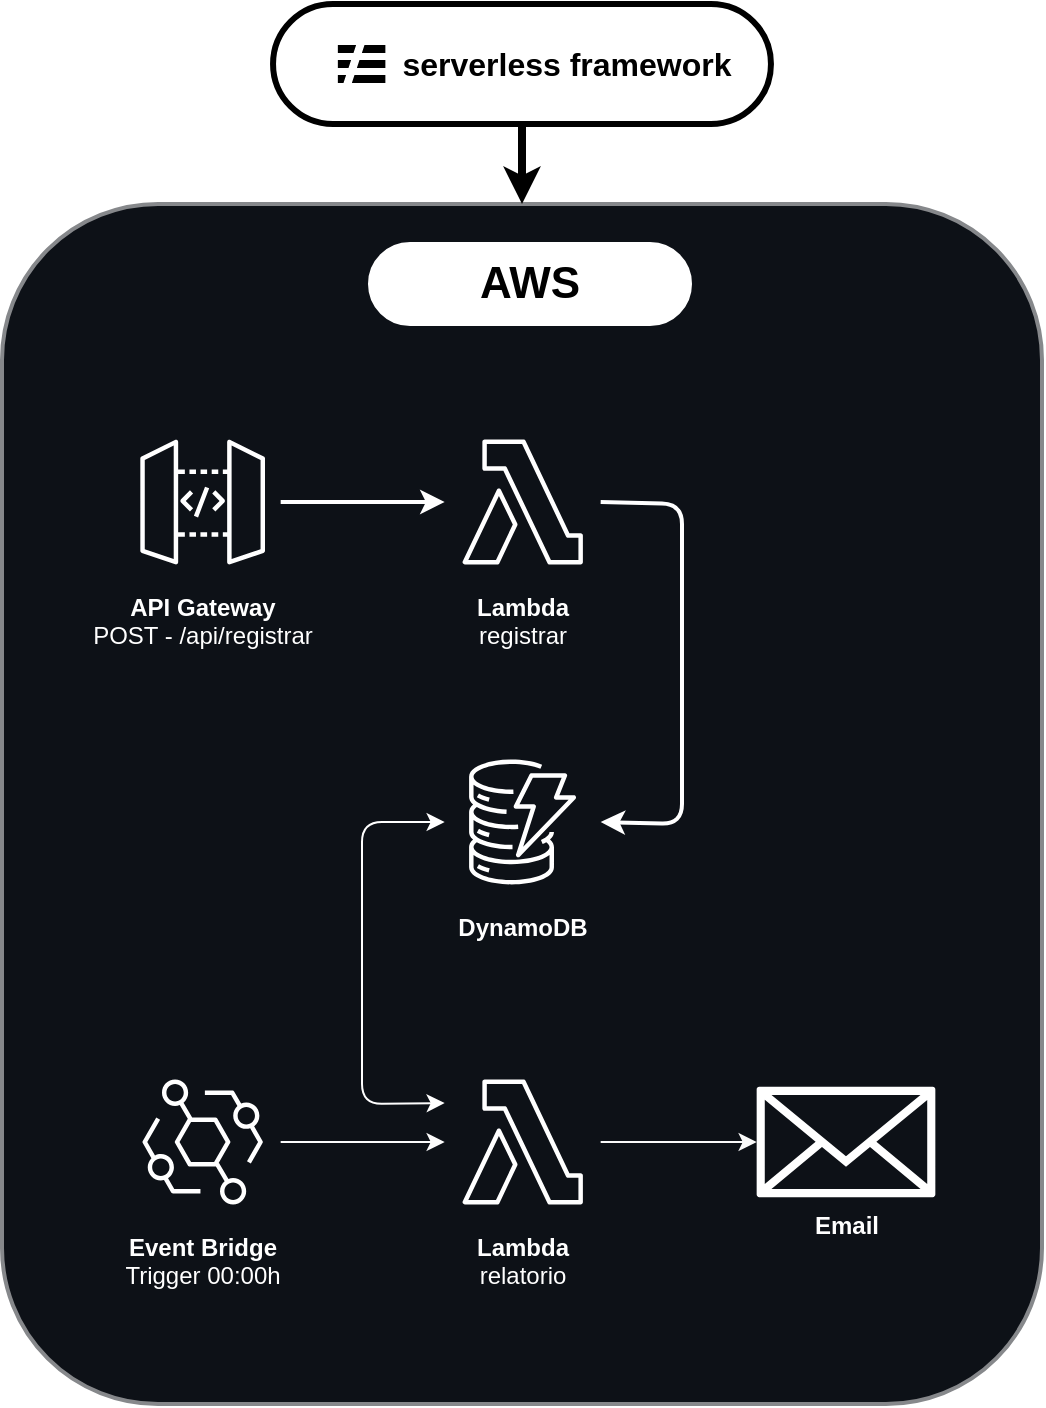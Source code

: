 <mxfile version="27.0.2">
  <diagram id="csUSxeKsKivqRxmgrVVa" name="Página-1">
    <mxGraphModel dx="2583" dy="1051" grid="1" gridSize="10" guides="1" tooltips="1" connect="1" arrows="1" fold="1" page="1" pageScale="1" pageWidth="827" pageHeight="1169" math="0" shadow="0">
      <root>
        <mxCell id="0" />
        <mxCell id="1" parent="0" />
        <mxCell id="18" value="" style="rounded=1;whiteSpace=wrap;html=1;movable=0;resizable=0;rotatable=0;deletable=0;editable=0;locked=1;connectable=0;strokeColor=#86888B;fillColor=#0D1117;strokeWidth=2;" parent="1" vertex="1">
          <mxGeometry x="200" y="200" width="520" height="600" as="geometry" />
        </mxCell>
        <mxCell id="4" value="&lt;b&gt;&lt;font style=&quot;color: rgb(255, 255, 255);&quot;&gt;DynamoDB&lt;/font&gt;&lt;/b&gt;" style="sketch=0;points=[[0,0,0],[0.25,0,0],[0.5,0,0],[0.75,0,0],[1,0,0],[0,1,0],[0.25,1,0],[0.5,1,0],[0.75,1,0],[1,1,0],[0,0.25,0],[0,0.5,0],[0,0.75,0],[1,0.25,0],[1,0.5,0],[1,0.75,0]];outlineConnect=0;dashed=0;verticalLabelPosition=bottom;verticalAlign=top;align=center;html=1;fontSize=12;fontStyle=0;aspect=fixed;shape=mxgraph.aws4.resourceIcon;resIcon=mxgraph.aws4.dynamodb;movable=0;resizable=0;rotatable=0;deletable=0;editable=0;locked=1;connectable=0;fillColor=none;strokeColor=#FFFFFF;" parent="1" vertex="1">
          <mxGeometry x="421.33" y="470" width="78" height="78" as="geometry" />
        </mxCell>
        <mxCell id="5" value="&lt;div&gt;&lt;b&gt;&lt;font style=&quot;color: rgb(255, 255, 255);&quot;&gt;Lambda&lt;/font&gt;&lt;/b&gt;&lt;/div&gt;&lt;font style=&quot;color: rgb(255, 255, 255);&quot;&gt;relatorio&lt;/font&gt;" style="sketch=0;points=[[0,0,0],[0.25,0,0],[0.5,0,0],[0.75,0,0],[1,0,0],[0,1,0],[0.25,1,0],[0.5,1,0],[0.75,1,0],[1,1,0],[0,0.25,0],[0,0.5,0],[0,0.75,0],[1,0.25,0],[1,0.5,0],[1,0.75,0]];outlineConnect=0;fontColor=#232F3E;fillColor=none;strokeColor=light-dark(#FFFFFF,#FFFFFF);dashed=0;verticalLabelPosition=bottom;verticalAlign=top;align=center;html=1;fontSize=12;fontStyle=0;aspect=fixed;shape=mxgraph.aws4.resourceIcon;resIcon=mxgraph.aws4.lambda;movable=0;resizable=0;rotatable=0;deletable=0;editable=0;locked=1;connectable=0;" parent="1" vertex="1">
          <mxGeometry x="421.33" y="630" width="78" height="78" as="geometry" />
        </mxCell>
        <mxCell id="6" value="&lt;b&gt;&lt;font style=&quot;color: rgb(255, 255, 255);&quot;&gt;Event Bridge&lt;/font&gt;&lt;/b&gt;&lt;div&gt;&lt;font style=&quot;color: rgb(255, 255, 255);&quot;&gt;Trigger 00:00h&lt;/font&gt;&lt;/div&gt;" style="sketch=0;points=[[0,0,0],[0.25,0,0],[0.5,0,0],[0.75,0,0],[1,0,0],[0,1,0],[0.25,1,0],[0.5,1,0],[0.75,1,0],[1,1,0],[0,0.25,0],[0,0.5,0],[0,0.75,0],[1,0.25,0],[1,0.5,0],[1,0.75,0]];outlineConnect=0;fontColor=#232F3E;fillColor=none;strokeColor=light-dark(#FFFFFF,#FFFFFF);dashed=0;verticalLabelPosition=bottom;verticalAlign=top;align=center;html=1;fontSize=12;fontStyle=0;aspect=fixed;shape=mxgraph.aws4.resourceIcon;resIcon=mxgraph.aws4.eventbridge;movable=0;resizable=0;rotatable=0;deletable=0;editable=0;locked=1;connectable=0;" parent="1" vertex="1">
          <mxGeometry x="261.33" y="630" width="78" height="78" as="geometry" />
        </mxCell>
        <mxCell id="7" value="&lt;b&gt;&lt;font style=&quot;color: rgb(255, 255, 255);&quot;&gt;API Gateway&lt;/font&gt;&lt;/b&gt;&lt;div&gt;&lt;font style=&quot;color: rgb(255, 255, 255);&quot;&gt;POST - /api/registrar&lt;/font&gt;&lt;/div&gt;" style="sketch=0;points=[[0,0,0],[0.25,0,0],[0.5,0,0],[0.75,0,0],[1,0,0],[0,1,0],[0.25,1,0],[0.5,1,0],[0.75,1,0],[1,1,0],[0,0.25,0],[0,0.5,0],[0,0.75,0],[1,0.25,0],[1,0.5,0],[1,0.75,0]];outlineConnect=0;fontColor=#232F3E;fillColor=none;strokeColor=#FFFFFF;dashed=0;verticalLabelPosition=bottom;verticalAlign=top;align=center;html=1;fontSize=12;fontStyle=0;aspect=fixed;shape=mxgraph.aws4.resourceIcon;resIcon=mxgraph.aws4.api_gateway;movable=0;resizable=0;rotatable=0;deletable=0;editable=0;locked=1;connectable=0;" parent="1" vertex="1">
          <mxGeometry x="261.33" y="310" width="78" height="78" as="geometry" />
        </mxCell>
        <mxCell id="8" value="&lt;b&gt;&lt;font style=&quot;color: rgb(255, 255, 255);&quot;&gt;Lambda&lt;/font&gt;&lt;/b&gt;&lt;div&gt;&lt;font style=&quot;color: rgb(255, 255, 255);&quot;&gt;registrar&lt;/font&gt;&lt;/div&gt;" style="sketch=0;points=[[0,0,0],[0.25,0,0],[0.5,0,0],[0.75,0,0],[1,0,0],[0,1,0],[0.25,1,0],[0.5,1,0],[0.75,1,0],[1,1,0],[0,0.25,0],[0,0.5,0],[0,0.75,0],[1,0.25,0],[1,0.5,0],[1,0.75,0]];outlineConnect=0;dashed=0;verticalLabelPosition=bottom;verticalAlign=top;align=center;html=1;fontSize=12;fontStyle=0;aspect=fixed;shape=mxgraph.aws4.resourceIcon;resIcon=mxgraph.aws4.lambda;horizontal=1;movable=0;resizable=0;rotatable=0;deletable=0;editable=0;locked=1;connectable=0;fillColor=none;strokeColor=#FFFFFF;" parent="1" vertex="1">
          <mxGeometry x="421.33" y="310" width="78" height="78" as="geometry" />
        </mxCell>
        <mxCell id="13" value="" style="endArrow=classic;html=1;entryX=0;entryY=0.5;entryDx=0;entryDy=0;entryPerimeter=0;exitX=1;exitY=0.5;exitDx=0;exitDy=0;exitPerimeter=0;strokeWidth=2;movable=0;resizable=0;rotatable=0;deletable=0;editable=0;locked=1;connectable=0;strokeColor=light-dark(#ffffff, #ededed);" parent="1" source="7" target="8" edge="1">
          <mxGeometry width="50" height="50" relative="1" as="geometry">
            <mxPoint x="450" y="530" as="sourcePoint" />
            <mxPoint x="500" y="480" as="targetPoint" />
          </mxGeometry>
        </mxCell>
        <mxCell id="14" value="" style="endArrow=classic;html=1;entryX=0;entryY=0.5;entryDx=0;entryDy=0;entryPerimeter=0;exitX=1;exitY=0.5;exitDx=0;exitDy=0;exitPerimeter=0;movable=0;resizable=0;rotatable=0;deletable=0;editable=0;locked=1;connectable=0;strokeColor=#FCFCFC;" parent="1" source="6" target="5" edge="1">
          <mxGeometry width="50" height="50" relative="1" as="geometry">
            <mxPoint x="348" y="419" as="sourcePoint" />
            <mxPoint x="430" y="419" as="targetPoint" />
          </mxGeometry>
        </mxCell>
        <mxCell id="15" value="" style="endArrow=classic;startArrow=classic;html=1;entryX=0;entryY=0.5;entryDx=0;entryDy=0;entryPerimeter=0;exitX=0;exitY=0.25;exitDx=0;exitDy=0;exitPerimeter=0;movable=0;resizable=0;rotatable=0;deletable=0;editable=0;locked=1;connectable=0;strokeColor=light-dark(#ffffff, #ededed);" parent="1" source="5" target="4" edge="1">
          <mxGeometry width="50" height="50" relative="1" as="geometry">
            <mxPoint x="420" y="650" as="sourcePoint" />
            <mxPoint x="540" y="550" as="targetPoint" />
            <Array as="points">
              <mxPoint x="380" y="650" />
              <mxPoint x="380" y="509" />
            </Array>
          </mxGeometry>
        </mxCell>
        <mxCell id="16" value="" style="endArrow=classic;html=1;exitX=1;exitY=0.5;exitDx=0;exitDy=0;exitPerimeter=0;movable=0;resizable=0;rotatable=0;deletable=0;editable=0;locked=1;connectable=0;strokeColor=#FAFAFA;" parent="1" source="5" target="33" edge="1">
          <mxGeometry width="50" height="50" relative="1" as="geometry">
            <mxPoint x="490" y="640" as="sourcePoint" />
            <mxPoint x="576" y="690" as="targetPoint" />
          </mxGeometry>
        </mxCell>
        <mxCell id="17" value="" style="endArrow=classic;html=1;entryX=1;entryY=0.5;entryDx=0;entryDy=0;entryPerimeter=0;exitX=1;exitY=0.5;exitDx=0;exitDy=0;exitPerimeter=0;strokeWidth=2;movable=0;resizable=0;rotatable=0;deletable=0;editable=0;locked=1;connectable=0;strokeColor=#FFFFFF;" parent="1" source="8" target="4" edge="1">
          <mxGeometry width="50" height="50" relative="1" as="geometry">
            <mxPoint x="610" y="500" as="sourcePoint" />
            <mxPoint x="660" y="450" as="targetPoint" />
            <Array as="points">
              <mxPoint x="540" y="350" />
              <mxPoint x="540" y="510" />
            </Array>
          </mxGeometry>
        </mxCell>
        <mxCell id="21" value="&lt;b&gt;&lt;font style=&quot;font-size: 22px;&quot;&gt;AWS&lt;/font&gt;&lt;/b&gt;" style="rounded=1;whiteSpace=wrap;html=1;fillColor=light-dark(#FFFFFF,#FFFFFF);fontColor=light-dark(#000000,#000000);strokeColor=light-dark(#FFFFFF,#FFFFFF);arcSize=50;strokeWidth=2;movable=1;resizable=1;rotatable=1;deletable=1;editable=1;locked=0;connectable=1;" parent="1" vertex="1">
          <mxGeometry x="384" y="220" width="160" height="40" as="geometry" />
        </mxCell>
        <mxCell id="23" value="" style="rounded=1;whiteSpace=wrap;html=1;fillColor=light-dark(#FFFFFF,#FFFFFF);fontColor=#000000;strokeColor=light-dark(#000000,#000000);arcSize=50;strokeWidth=3;movable=1;resizable=1;rotatable=1;deletable=1;editable=1;locked=0;connectable=1;" parent="1" vertex="1">
          <mxGeometry x="335.52" y="100" width="248.96" height="60" as="geometry" />
        </mxCell>
        <mxCell id="24" value="" style="endArrow=classic;html=1;entryX=0.5;entryY=0;entryDx=0;entryDy=0;exitX=0.5;exitY=1;exitDx=0;exitDy=0;strokeWidth=4;movable=0;resizable=0;rotatable=0;deletable=0;editable=0;locked=1;connectable=0;rounded=1;curved=0;jumpSize=6;" parent="1" source="23" target="18" edge="1">
          <mxGeometry width="50" height="50" relative="1" as="geometry">
            <mxPoint x="380" y="330" as="sourcePoint" />
            <mxPoint x="430" y="280" as="targetPoint" />
          </mxGeometry>
        </mxCell>
        <mxCell id="33" value="&lt;b&gt;&lt;font style=&quot;color: rgb(255, 255, 255);&quot;&gt;Email&lt;/font&gt;&lt;/b&gt;" style="sketch=0;outlineConnect=0;fontColor=#232F3E;gradientColor=none;fillColor=#FFFFFF;strokeColor=#FFFFFF;dashed=0;verticalLabelPosition=bottom;verticalAlign=top;align=center;html=1;fontSize=12;fontStyle=0;aspect=fixed;pointerEvents=1;shape=mxgraph.aws4.email_2;fillStyle=auto;strokeWidth=2;spacing=2;movable=0;resizable=0;rotatable=0;deletable=0;editable=0;locked=1;connectable=0;" parent="1" vertex="1">
          <mxGeometry x="577.33" y="640.94" width="89.34" height="56.13" as="geometry" />
        </mxCell>
        <mxCell id="0FPIJWU7_Kn2yIS2lfCO-38" value="" style="shape=image;verticalLabelPosition=bottom;labelBackgroundColor=default;verticalAlign=top;aspect=fixed;imageAspect=0;editableCssRules=.*;image=data:image/svg+xml,PHN2ZyB4bWxucz0iaHR0cDovL3d3dy53My5vcmcvMjAwMC9zdmciIHZpZXdCb3g9IjAgMi40NTU5OTkzNzQzODk2NDg0IDI0IDE5LjA4OTAwMDcwMTkwNDI5NyIgcm9sZT0iaW1nIiB3aWR0aD0iMjQiIGhlaWdodD0iMTkuMDg5MDAwNzAxOTA0Mjk3Ij48dGl0bGU+U2VydmVybGVzczwvdGl0bGU+PHBhdGggZD0iTTAgMTcuNTdoNC4yNDhsLTEuMzE2IDMuOTc0SDB6bTAtNy41NTdoNi43NWwtMS4zMTYgMy45NzRIMHptMC03LjU1N2g5LjI1Mkw3LjkzNiA2LjQzMUgwem0xMy40NCAwSDI0djMuOTc1SDEyLjEyM3pNOS42MiAxMy45ODdsMS4zMTctMy45NzRIMjR2My45NzR6TTguNDM2IDE3LjU3SDI0djMuOTc1SDcuMTE5WiIvPjwvc3ZnPg==;" vertex="1" parent="1">
          <mxGeometry x="367.81" y="120.5" width="24" height="19" as="geometry" />
        </mxCell>
        <mxCell id="0FPIJWU7_Kn2yIS2lfCO-39" value="serverless framework" style="text;html=1;align=center;verticalAlign=middle;resizable=0;points=[];autosize=1;strokeColor=none;fillColor=none;fontColor=light-dark(#000000,#000000);fontStyle=1;fontSize=16;" vertex="1" parent="1">
          <mxGeometry x="391.81" y="115" width="180" height="30" as="geometry" />
        </mxCell>
      </root>
    </mxGraphModel>
  </diagram>
</mxfile>
